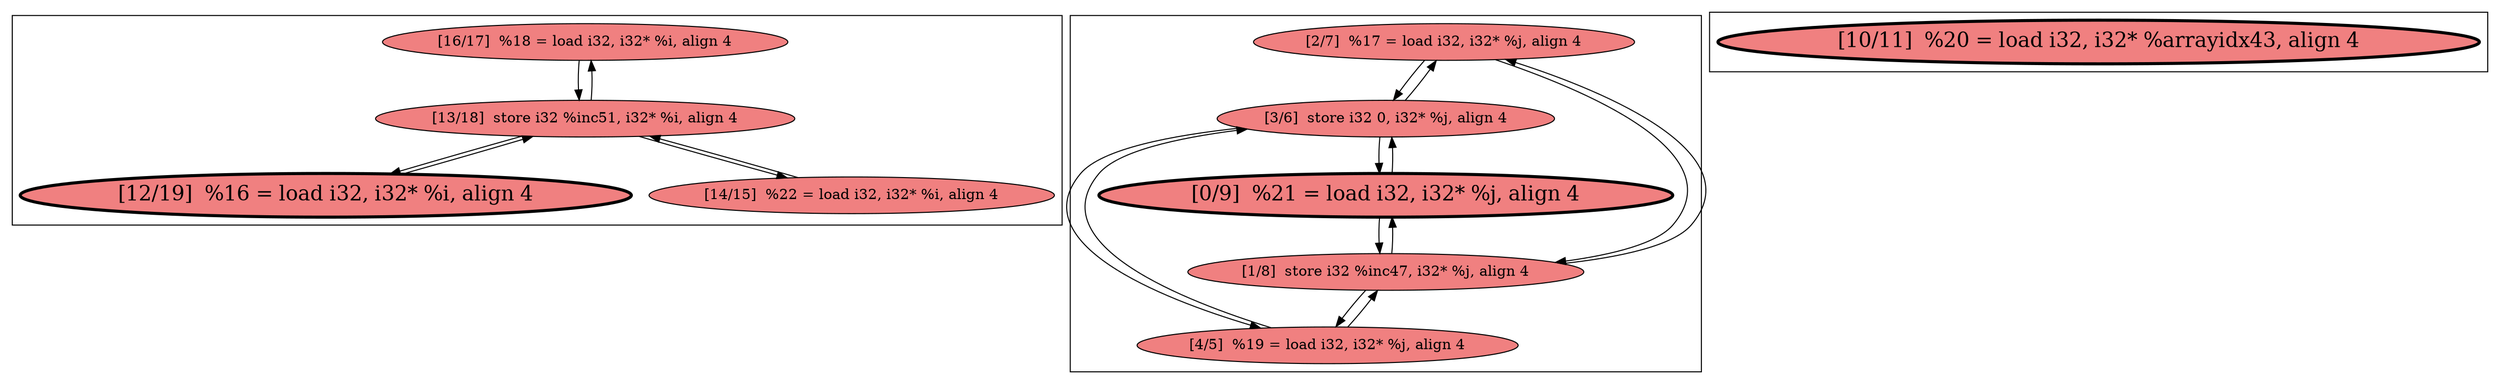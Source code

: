 
digraph G {



node559->node562 [ ]
node562->node559 [ ]
node555->node557 [ ]
node557->node555 [ ]
node554->node558 [ ]
node561->node562 [ ]
node558->node556 [ ]
node562->node561 [ ]
node558->node555 [ ]
node556->node558 [ ]
node555->node558 [ ]
node562->node560 [ ]
node558->node554 [ ]
node557->node556 [ ]
node556->node557 [ ]
node557->node554 [ ]
node554->node557 [ ]
node560->node562 [ ]


subgraph cluster2 {


node563 [penwidth=3.0,fontsize=20,fillcolor=lightcoral,label="[10/11]  %20 = load i32, i32* %arrayidx43, align 4",shape=ellipse,style=filled ]



}

subgraph cluster0 {


node558 [fillcolor=lightcoral,label="[1/8]  store i32 %inc47, i32* %j, align 4",shape=ellipse,style=filled ]
node556 [penwidth=3.0,fontsize=20,fillcolor=lightcoral,label="[0/9]  %21 = load i32, i32* %j, align 4",shape=ellipse,style=filled ]
node554 [fillcolor=lightcoral,label="[4/5]  %19 = load i32, i32* %j, align 4",shape=ellipse,style=filled ]
node557 [fillcolor=lightcoral,label="[3/6]  store i32 0, i32* %j, align 4",shape=ellipse,style=filled ]
node555 [fillcolor=lightcoral,label="[2/7]  %17 = load i32, i32* %j, align 4",shape=ellipse,style=filled ]



}

subgraph cluster1 {


node562 [fillcolor=lightcoral,label="[13/18]  store i32 %inc51, i32* %i, align 4",shape=ellipse,style=filled ]
node561 [penwidth=3.0,fontsize=20,fillcolor=lightcoral,label="[12/19]  %16 = load i32, i32* %i, align 4",shape=ellipse,style=filled ]
node559 [fillcolor=lightcoral,label="[16/17]  %18 = load i32, i32* %i, align 4",shape=ellipse,style=filled ]
node560 [fillcolor=lightcoral,label="[14/15]  %22 = load i32, i32* %i, align 4",shape=ellipse,style=filled ]



}

}
